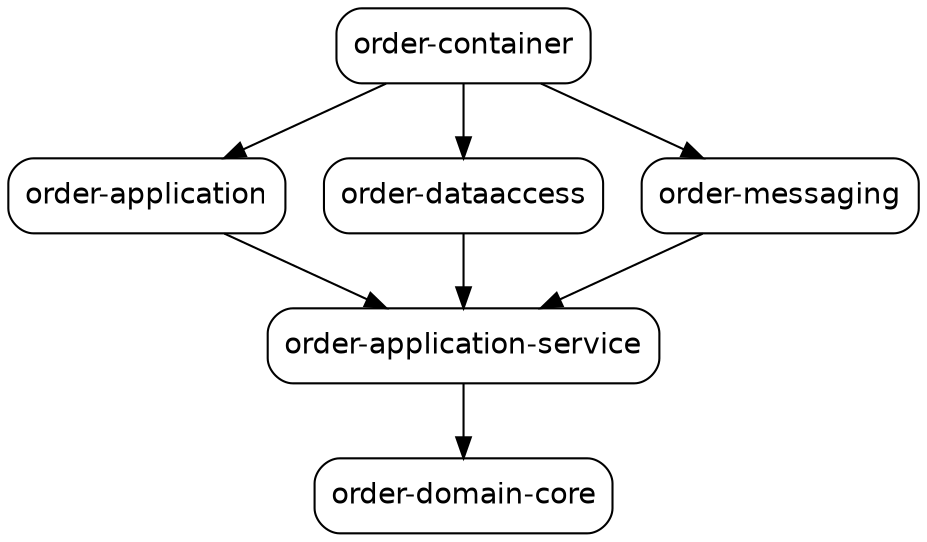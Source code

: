 digraph "microserives-architecture" {
  node [shape="box",style="rounded",fontname="Helvetica",fontsize="14"]
  edge [fontsize="10",fontname="Helvetica"]

  // Node Definitions:
  "net.mosur.ordering:order-application-service:jar:compile"[label=<order-application-service>]
  "net.mosur.ordering:order-domain-core:jar:compile"[label=<order-domain-core>]
  "net.mosur.ordering:order-application:jar:compile"[label=<order-application>]
  "net.mosur.ordering:order-dataaccess:jar:compile"[label=<order-dataaccess>]
  "net.mosur.ordering:order-messaging:jar:compile"[label=<order-messaging>]
  "net.mosur.ordering:order-container:jar:compile"[label=<order-container>]

  // Edge Definitions:
  "net.mosur.ordering:order-application-service:jar:compile" -> "net.mosur.ordering:order-domain-core:jar:compile"
  "net.mosur.ordering:order-application:jar:compile" -> "net.mosur.ordering:order-application-service:jar:compile"
  "net.mosur.ordering:order-dataaccess:jar:compile" -> "net.mosur.ordering:order-application-service:jar:compile"
  "net.mosur.ordering:order-messaging:jar:compile" -> "net.mosur.ordering:order-application-service:jar:compile"
  "net.mosur.ordering:order-container:jar:compile" -> "net.mosur.ordering:order-dataaccess:jar:compile"
  "net.mosur.ordering:order-container:jar:compile" -> "net.mosur.ordering:order-messaging:jar:compile"
  "net.mosur.ordering:order-container:jar:compile" -> "net.mosur.ordering:order-application:jar:compile"
}